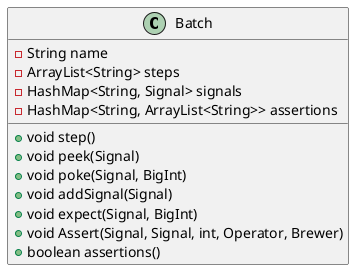 @startuml BatchClass
class Batch{
    - String name
    - ArrayList<String> steps
    - HashMap<String, Signal> signals
    - HashMap<String, ArrayList<String>> assertions
    + void step()
    + void peek(Signal)
    + void poke(Signal, BigInt)
    + void addSignal(Signal)
    + void expect(Signal, BigInt)
    + void Assert(Signal, Signal, int, Operator, Brewer)
    + boolean assertions()
}
@enduml